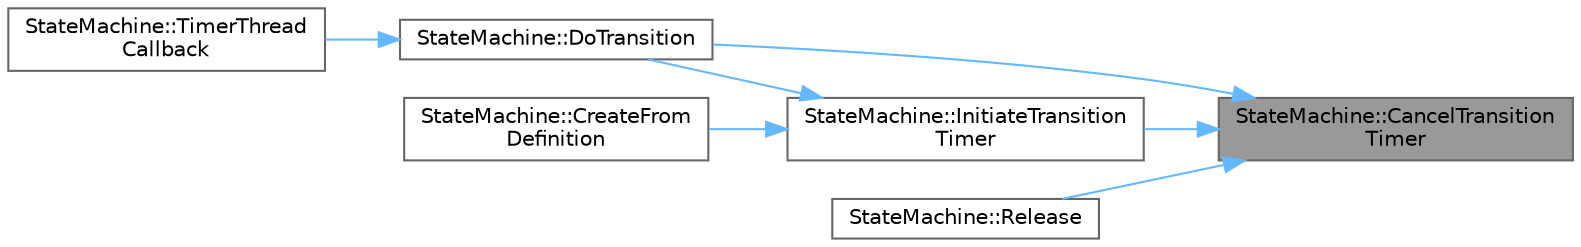 digraph "StateMachine::CancelTransitionTimer"
{
 // LATEX_PDF_SIZE
  bgcolor="transparent";
  edge [fontname=Helvetica,fontsize=10,labelfontname=Helvetica,labelfontsize=10];
  node [fontname=Helvetica,fontsize=10,shape=box,height=0.2,width=0.4];
  rankdir="RL";
  Node1 [id="Node000001",label="StateMachine::CancelTransition\lTimer",height=0.2,width=0.4,color="gray40", fillcolor="grey60", style="filled", fontcolor="black",tooltip=" "];
  Node1 -> Node2 [id="edge1_Node000001_Node000002",dir="back",color="steelblue1",style="solid",tooltip=" "];
  Node2 [id="Node000002",label="StateMachine::DoTransition",height=0.2,width=0.4,color="grey40", fillcolor="white", style="filled",URL="$class_state_machine.html#ae5864f2f840fca87e1d3229703f681fb",tooltip="Executes the given transition on the current state."];
  Node2 -> Node3 [id="edge2_Node000002_Node000003",dir="back",color="steelblue1",style="solid",tooltip=" "];
  Node3 [id="Node000003",label="StateMachine::TimerThread\lCallback",height=0.2,width=0.4,color="grey40", fillcolor="white", style="filled",URL="$class_state_machine.html#ab502559100a6bc6d7cbf0bbaff8a6d3a",tooltip=" "];
  Node1 -> Node4 [id="edge3_Node000001_Node000004",dir="back",color="steelblue1",style="solid",tooltip=" "];
  Node4 [id="Node000004",label="StateMachine::InitiateTransition\lTimer",height=0.2,width=0.4,color="grey40", fillcolor="white", style="filled",URL="$class_state_machine.html#aa96ba26b9aff8774aacb302af3dd7fe8",tooltip="Clears the current transition timer (timeout) if any, then sets a new transition timer to the the giv..."];
  Node4 -> Node5 [id="edge4_Node000004_Node000005",dir="back",color="steelblue1",style="solid",tooltip=" "];
  Node5 [id="Node000005",label="StateMachine::CreateFrom\lDefinition",height=0.2,width=0.4,color="grey40", fillcolor="white", style="filled",URL="$class_state_machine.html#a54afd6ed82abb59621d4011c6889b479",tooltip="This factory method creates a state machine from the given definition."];
  Node4 -> Node2 [id="edge5_Node000004_Node000002",dir="back",color="steelblue1",style="solid",tooltip=" "];
  Node1 -> Node6 [id="edge6_Node000001_Node000006",dir="back",color="steelblue1",style="solid",tooltip=" "];
  Node6 [id="Node000006",label="StateMachine::Release",height=0.2,width=0.4,color="grey40", fillcolor="white", style="filled",URL="$class_state_machine.html#a8295262a91454cd9b54aebbd8573cf08",tooltip="Stops the state machine's context pending threads, then mark the state machine as exiting so the garb..."];
}
